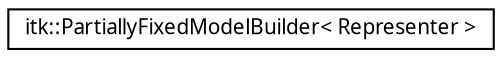 digraph G
{
  edge [fontname="FreeSans.ttf",fontsize="10",labelfontname="FreeSans.ttf",labelfontsize="10"];
  node [fontname="FreeSans.ttf",fontsize="10",shape=record];
  rankdir="LR";
  Node1 [label="itk::PartiallyFixedModelBuilder\< Representer \>",height=0.2,width=0.4,color="black", fillcolor="white", style="filled",URL="$classitk_1_1PartiallyFixedModelBuilder.html",tooltip="ITK Wrapper for the statismo::PartiallyFixedModelBuilder class."];
}
